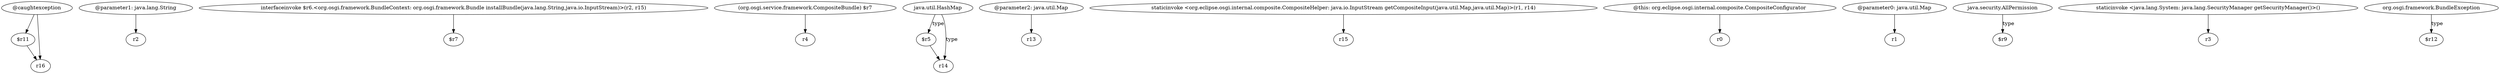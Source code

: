 digraph g {
0[label="@caughtexception"]
1[label="$r11"]
0->1[label=""]
2[label="@parameter1: java.lang.String"]
3[label="r2"]
2->3[label=""]
4[label="interfaceinvoke $r6.<org.osgi.framework.BundleContext: org.osgi.framework.Bundle installBundle(java.lang.String,java.io.InputStream)>(r2, r15)"]
5[label="$r7"]
4->5[label=""]
6[label="r16"]
1->6[label=""]
7[label="(org.osgi.service.framework.CompositeBundle) $r7"]
8[label="r4"]
7->8[label=""]
9[label="java.util.HashMap"]
10[label="$r5"]
9->10[label="type"]
11[label="r14"]
9->11[label="type"]
12[label="@parameter2: java.util.Map"]
13[label="r13"]
12->13[label=""]
0->6[label=""]
14[label="staticinvoke <org.eclipse.osgi.internal.composite.CompositeHelper: java.io.InputStream getCompositeInput(java.util.Map,java.util.Map)>(r1, r14)"]
15[label="r15"]
14->15[label=""]
16[label="@this: org.eclipse.osgi.internal.composite.CompositeConfigurator"]
17[label="r0"]
16->17[label=""]
18[label="@parameter0: java.util.Map"]
19[label="r1"]
18->19[label=""]
20[label="java.security.AllPermission"]
21[label="$r9"]
20->21[label="type"]
22[label="staticinvoke <java.lang.System: java.lang.SecurityManager getSecurityManager()>()"]
23[label="r3"]
22->23[label=""]
10->11[label=""]
24[label="org.osgi.framework.BundleException"]
25[label="$r12"]
24->25[label="type"]
}